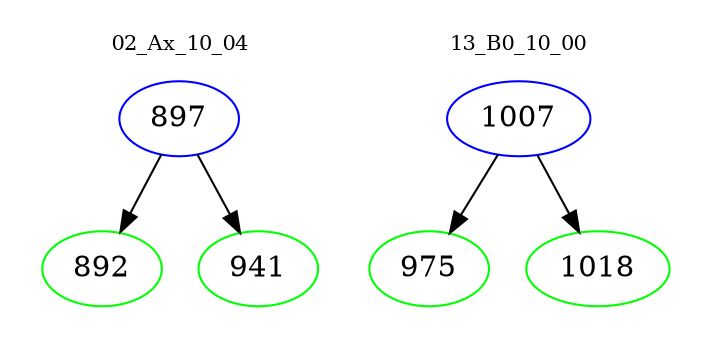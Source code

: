 digraph{
subgraph cluster_0 {
color = white
label = "02_Ax_10_04";
fontsize=10;
T0_897 [label="897", color="blue"]
T0_897 -> T0_892 [color="black"]
T0_892 [label="892", color="green"]
T0_897 -> T0_941 [color="black"]
T0_941 [label="941", color="green"]
}
subgraph cluster_1 {
color = white
label = "13_B0_10_00";
fontsize=10;
T1_1007 [label="1007", color="blue"]
T1_1007 -> T1_975 [color="black"]
T1_975 [label="975", color="green"]
T1_1007 -> T1_1018 [color="black"]
T1_1018 [label="1018", color="green"]
}
}
